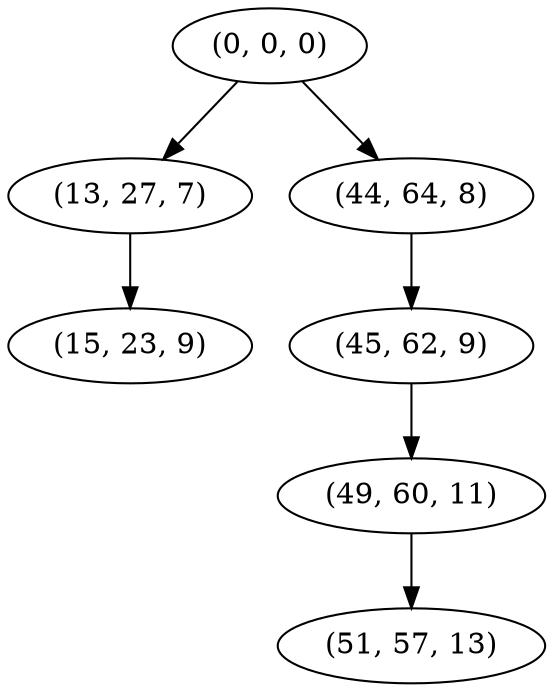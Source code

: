 digraph tree {
    "(0, 0, 0)";
    "(13, 27, 7)";
    "(15, 23, 9)";
    "(44, 64, 8)";
    "(45, 62, 9)";
    "(49, 60, 11)";
    "(51, 57, 13)";
    "(0, 0, 0)" -> "(13, 27, 7)";
    "(0, 0, 0)" -> "(44, 64, 8)";
    "(13, 27, 7)" -> "(15, 23, 9)";
    "(44, 64, 8)" -> "(45, 62, 9)";
    "(45, 62, 9)" -> "(49, 60, 11)";
    "(49, 60, 11)" -> "(51, 57, 13)";
}
